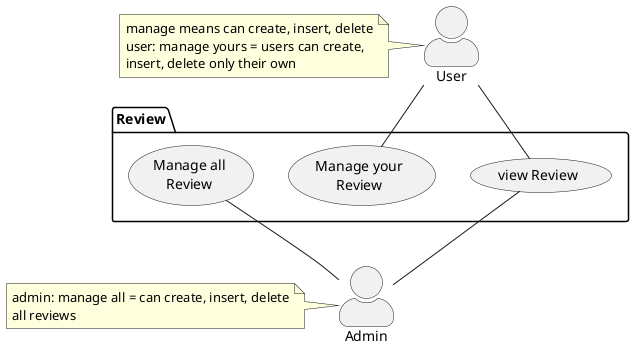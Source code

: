 @startuml Restaurant reservation system Use Case Diagram
skinparam actorStyle awesome
actor "User" as user
package "Review" as review {    
    usecase "view Review" as viewReview
    usecase "Manage your\nReview" as manageYourReview
    usecase "Manage all\nReview" as manageAllReview

}

user -- viewReview
user -- manageYourReview

actor "Admin" as admin
viewReview -- admin
manageAllReview -- admin

note left of user : manage means can create, insert, delete\nuser: manage yours = users can create,\ninsert, delete only their own

note left of admin :admin: manage all = can create, insert, delete\nall reviews

@enduml